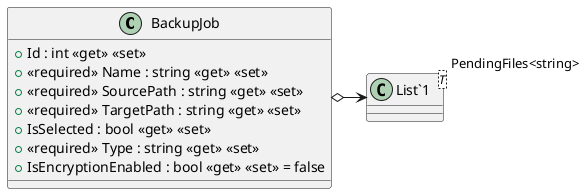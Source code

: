 @startuml
class BackupJob {
    + Id : int <<get>> <<set>>
    + <<required>> Name : string <<get>> <<set>>
    + <<required>> SourcePath : string <<get>> <<set>>
    + <<required>> TargetPath : string <<get>> <<set>>
    + IsSelected : bool <<get>> <<set>>
    + <<required>> Type : string <<get>> <<set>>
    + IsEncryptionEnabled : bool <<get>> <<set>> = false
}
class "List`1"<T> {
}
BackupJob o-> "PendingFiles<string>" "List`1"
@enduml
